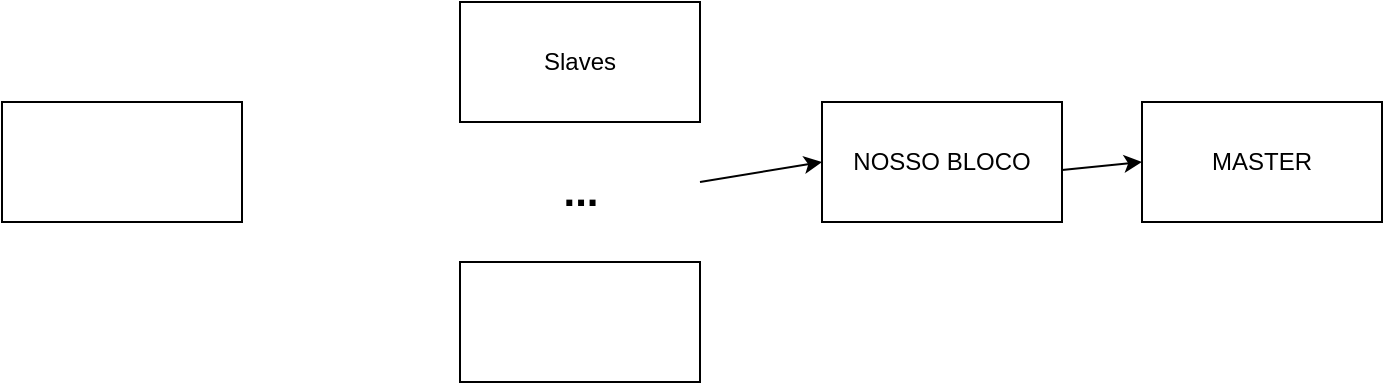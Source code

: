 <mxfile version="13.2.4" type="github"><diagram id="Qnk4JL4UfcjK0bbHWe75" name="Page-1"><mxGraphModel dx="1038" dy="548" grid="1" gridSize="10" guides="1" tooltips="1" connect="1" arrows="1" fold="1" page="1" pageScale="1" pageWidth="827" pageHeight="1169" math="0" shadow="0"><root><mxCell id="0"/><mxCell id="1" parent="0"/><mxCell id="wDGPB2RCcTlkjbulDP87-1" value="MASTER" style="rounded=0;whiteSpace=wrap;html=1;" parent="1" vertex="1"><mxGeometry x="680" y="160" width="120" height="60" as="geometry"/></mxCell><mxCell id="wDGPB2RCcTlkjbulDP87-2" value="" style="rounded=0;whiteSpace=wrap;html=1;" parent="1" vertex="1"><mxGeometry x="339" y="240" width="120" height="60" as="geometry"/></mxCell><mxCell id="wDGPB2RCcTlkjbulDP87-3" value="NOSSO BLOCO" style="rounded=0;whiteSpace=wrap;html=1;" parent="1" vertex="1"><mxGeometry x="520" y="160" width="120" height="60" as="geometry"/></mxCell><mxCell id="wDGPB2RCcTlkjbulDP87-4" value="Slaves" style="rounded=0;whiteSpace=wrap;html=1;" parent="1" vertex="1"><mxGeometry x="339" y="110" width="120" height="60" as="geometry"/></mxCell><mxCell id="wDGPB2RCcTlkjbulDP87-5" value="" style="rounded=0;whiteSpace=wrap;html=1;" parent="1" vertex="1"><mxGeometry x="110" y="160" width="120" height="60" as="geometry"/></mxCell><mxCell id="wDGPB2RCcTlkjbulDP87-6" value="&lt;b style=&quot;font-size: 21px&quot;&gt;...&lt;br&gt;&lt;/b&gt;" style="text;html=1;align=center;verticalAlign=middle;resizable=0;points=[];autosize=1;" parent="1" vertex="1"><mxGeometry x="384" y="194" width="30" height="20" as="geometry"/></mxCell><mxCell id="wDGPB2RCcTlkjbulDP87-7" value="" style="endArrow=classic;html=1;entryX=0;entryY=0.5;entryDx=0;entryDy=0;" parent="1" target="wDGPB2RCcTlkjbulDP87-1" edge="1"><mxGeometry width="50" height="50" relative="1" as="geometry"><mxPoint x="640" y="194" as="sourcePoint"/><mxPoint x="690" y="144" as="targetPoint"/></mxGeometry></mxCell><mxCell id="wDGPB2RCcTlkjbulDP87-8" value="" style="endArrow=classic;html=1;entryX=0;entryY=0.5;entryDx=0;entryDy=0;" parent="1" target="wDGPB2RCcTlkjbulDP87-3" edge="1"><mxGeometry width="50" height="50" relative="1" as="geometry"><mxPoint x="459" y="200" as="sourcePoint"/><mxPoint x="509" y="190" as="targetPoint"/></mxGeometry></mxCell></root></mxGraphModel></diagram></mxfile>